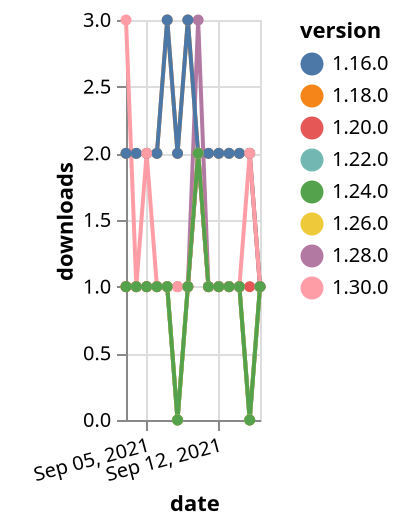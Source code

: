 {"$schema": "https://vega.github.io/schema/vega-lite/v5.json", "description": "A simple bar chart with embedded data.", "data": {"values": [{"date": "2021-09-03", "total": 2242, "delta": 2, "version": "1.18.0"}, {"date": "2021-09-04", "total": 2244, "delta": 2, "version": "1.18.0"}, {"date": "2021-09-05", "total": 2246, "delta": 2, "version": "1.18.0"}, {"date": "2021-09-06", "total": 2248, "delta": 2, "version": "1.18.0"}, {"date": "2021-09-07", "total": 2251, "delta": 3, "version": "1.18.0"}, {"date": "2021-09-08", "total": 2253, "delta": 2, "version": "1.18.0"}, {"date": "2021-09-09", "total": 2256, "delta": 3, "version": "1.18.0"}, {"date": "2021-09-10", "total": 2258, "delta": 2, "version": "1.18.0"}, {"date": "2021-09-11", "total": 2260, "delta": 2, "version": "1.18.0"}, {"date": "2021-09-12", "total": 2262, "delta": 2, "version": "1.18.0"}, {"date": "2021-09-13", "total": 2264, "delta": 2, "version": "1.18.0"}, {"date": "2021-09-14", "total": 2266, "delta": 2, "version": "1.18.0"}, {"date": "2021-09-15", "total": 2268, "delta": 2, "version": "1.18.0"}, {"date": "2021-09-16", "total": 2269, "delta": 1, "version": "1.18.0"}, {"date": "2021-09-03", "total": 186, "delta": 1, "version": "1.22.0"}, {"date": "2021-09-04", "total": 187, "delta": 1, "version": "1.22.0"}, {"date": "2021-09-05", "total": 188, "delta": 1, "version": "1.22.0"}, {"date": "2021-09-06", "total": 189, "delta": 1, "version": "1.22.0"}, {"date": "2021-09-07", "total": 190, "delta": 1, "version": "1.22.0"}, {"date": "2021-09-08", "total": 190, "delta": 0, "version": "1.22.0"}, {"date": "2021-09-09", "total": 191, "delta": 1, "version": "1.22.0"}, {"date": "2021-09-10", "total": 193, "delta": 2, "version": "1.22.0"}, {"date": "2021-09-11", "total": 194, "delta": 1, "version": "1.22.0"}, {"date": "2021-09-12", "total": 195, "delta": 1, "version": "1.22.0"}, {"date": "2021-09-13", "total": 196, "delta": 1, "version": "1.22.0"}, {"date": "2021-09-14", "total": 197, "delta": 1, "version": "1.22.0"}, {"date": "2021-09-15", "total": 197, "delta": 0, "version": "1.22.0"}, {"date": "2021-09-16", "total": 198, "delta": 1, "version": "1.22.0"}, {"date": "2021-09-03", "total": 167, "delta": 1, "version": "1.28.0"}, {"date": "2021-09-04", "total": 168, "delta": 1, "version": "1.28.0"}, {"date": "2021-09-05", "total": 169, "delta": 1, "version": "1.28.0"}, {"date": "2021-09-06", "total": 170, "delta": 1, "version": "1.28.0"}, {"date": "2021-09-07", "total": 171, "delta": 1, "version": "1.28.0"}, {"date": "2021-09-08", "total": 171, "delta": 0, "version": "1.28.0"}, {"date": "2021-09-09", "total": 172, "delta": 1, "version": "1.28.0"}, {"date": "2021-09-10", "total": 175, "delta": 3, "version": "1.28.0"}, {"date": "2021-09-11", "total": 176, "delta": 1, "version": "1.28.0"}, {"date": "2021-09-12", "total": 177, "delta": 1, "version": "1.28.0"}, {"date": "2021-09-13", "total": 178, "delta": 1, "version": "1.28.0"}, {"date": "2021-09-14", "total": 179, "delta": 1, "version": "1.28.0"}, {"date": "2021-09-15", "total": 179, "delta": 0, "version": "1.28.0"}, {"date": "2021-09-16", "total": 180, "delta": 1, "version": "1.28.0"}, {"date": "2021-09-03", "total": 148, "delta": 1, "version": "1.26.0"}, {"date": "2021-09-04", "total": 149, "delta": 1, "version": "1.26.0"}, {"date": "2021-09-05", "total": 150, "delta": 1, "version": "1.26.0"}, {"date": "2021-09-06", "total": 151, "delta": 1, "version": "1.26.0"}, {"date": "2021-09-07", "total": 152, "delta": 1, "version": "1.26.0"}, {"date": "2021-09-08", "total": 152, "delta": 0, "version": "1.26.0"}, {"date": "2021-09-09", "total": 153, "delta": 1, "version": "1.26.0"}, {"date": "2021-09-10", "total": 155, "delta": 2, "version": "1.26.0"}, {"date": "2021-09-11", "total": 156, "delta": 1, "version": "1.26.0"}, {"date": "2021-09-12", "total": 157, "delta": 1, "version": "1.26.0"}, {"date": "2021-09-13", "total": 158, "delta": 1, "version": "1.26.0"}, {"date": "2021-09-14", "total": 159, "delta": 1, "version": "1.26.0"}, {"date": "2021-09-15", "total": 159, "delta": 0, "version": "1.26.0"}, {"date": "2021-09-16", "total": 160, "delta": 1, "version": "1.26.0"}, {"date": "2021-09-03", "total": 235, "delta": 1, "version": "1.20.0"}, {"date": "2021-09-04", "total": 236, "delta": 1, "version": "1.20.0"}, {"date": "2021-09-05", "total": 237, "delta": 1, "version": "1.20.0"}, {"date": "2021-09-06", "total": 238, "delta": 1, "version": "1.20.0"}, {"date": "2021-09-07", "total": 239, "delta": 1, "version": "1.20.0"}, {"date": "2021-09-08", "total": 240, "delta": 1, "version": "1.20.0"}, {"date": "2021-09-09", "total": 241, "delta": 1, "version": "1.20.0"}, {"date": "2021-09-10", "total": 243, "delta": 2, "version": "1.20.0"}, {"date": "2021-09-11", "total": 244, "delta": 1, "version": "1.20.0"}, {"date": "2021-09-12", "total": 245, "delta": 1, "version": "1.20.0"}, {"date": "2021-09-13", "total": 246, "delta": 1, "version": "1.20.0"}, {"date": "2021-09-14", "total": 247, "delta": 1, "version": "1.20.0"}, {"date": "2021-09-15", "total": 248, "delta": 1, "version": "1.20.0"}, {"date": "2021-09-16", "total": 249, "delta": 1, "version": "1.20.0"}, {"date": "2021-09-03", "total": 2306, "delta": 2, "version": "1.16.0"}, {"date": "2021-09-04", "total": 2308, "delta": 2, "version": "1.16.0"}, {"date": "2021-09-05", "total": 2310, "delta": 2, "version": "1.16.0"}, {"date": "2021-09-06", "total": 2312, "delta": 2, "version": "1.16.0"}, {"date": "2021-09-07", "total": 2315, "delta": 3, "version": "1.16.0"}, {"date": "2021-09-08", "total": 2317, "delta": 2, "version": "1.16.0"}, {"date": "2021-09-09", "total": 2320, "delta": 3, "version": "1.16.0"}, {"date": "2021-09-10", "total": 2322, "delta": 2, "version": "1.16.0"}, {"date": "2021-09-11", "total": 2324, "delta": 2, "version": "1.16.0"}, {"date": "2021-09-12", "total": 2326, "delta": 2, "version": "1.16.0"}, {"date": "2021-09-13", "total": 2328, "delta": 2, "version": "1.16.0"}, {"date": "2021-09-14", "total": 2330, "delta": 2, "version": "1.16.0"}, {"date": "2021-09-15", "total": 2332, "delta": 2, "version": "1.16.0"}, {"date": "2021-09-16", "total": 2333, "delta": 1, "version": "1.16.0"}, {"date": "2021-09-03", "total": 117, "delta": 3, "version": "1.30.0"}, {"date": "2021-09-04", "total": 118, "delta": 1, "version": "1.30.0"}, {"date": "2021-09-05", "total": 120, "delta": 2, "version": "1.30.0"}, {"date": "2021-09-06", "total": 121, "delta": 1, "version": "1.30.0"}, {"date": "2021-09-07", "total": 122, "delta": 1, "version": "1.30.0"}, {"date": "2021-09-08", "total": 123, "delta": 1, "version": "1.30.0"}, {"date": "2021-09-09", "total": 124, "delta": 1, "version": "1.30.0"}, {"date": "2021-09-10", "total": 126, "delta": 2, "version": "1.30.0"}, {"date": "2021-09-11", "total": 127, "delta": 1, "version": "1.30.0"}, {"date": "2021-09-12", "total": 128, "delta": 1, "version": "1.30.0"}, {"date": "2021-09-13", "total": 129, "delta": 1, "version": "1.30.0"}, {"date": "2021-09-14", "total": 130, "delta": 1, "version": "1.30.0"}, {"date": "2021-09-15", "total": 132, "delta": 2, "version": "1.30.0"}, {"date": "2021-09-16", "total": 133, "delta": 1, "version": "1.30.0"}, {"date": "2021-09-03", "total": 174, "delta": 1, "version": "1.24.0"}, {"date": "2021-09-04", "total": 175, "delta": 1, "version": "1.24.0"}, {"date": "2021-09-05", "total": 176, "delta": 1, "version": "1.24.0"}, {"date": "2021-09-06", "total": 177, "delta": 1, "version": "1.24.0"}, {"date": "2021-09-07", "total": 178, "delta": 1, "version": "1.24.0"}, {"date": "2021-09-08", "total": 178, "delta": 0, "version": "1.24.0"}, {"date": "2021-09-09", "total": 179, "delta": 1, "version": "1.24.0"}, {"date": "2021-09-10", "total": 181, "delta": 2, "version": "1.24.0"}, {"date": "2021-09-11", "total": 182, "delta": 1, "version": "1.24.0"}, {"date": "2021-09-12", "total": 183, "delta": 1, "version": "1.24.0"}, {"date": "2021-09-13", "total": 184, "delta": 1, "version": "1.24.0"}, {"date": "2021-09-14", "total": 185, "delta": 1, "version": "1.24.0"}, {"date": "2021-09-15", "total": 185, "delta": 0, "version": "1.24.0"}, {"date": "2021-09-16", "total": 186, "delta": 1, "version": "1.24.0"}]}, "width": "container", "mark": {"type": "line", "point": {"filled": true}}, "encoding": {"x": {"field": "date", "type": "temporal", "timeUnit": "yearmonthdate", "title": "date", "axis": {"labelAngle": -15}}, "y": {"field": "delta", "type": "quantitative", "title": "downloads"}, "color": {"field": "version", "type": "nominal"}, "tooltip": {"field": "delta"}}}